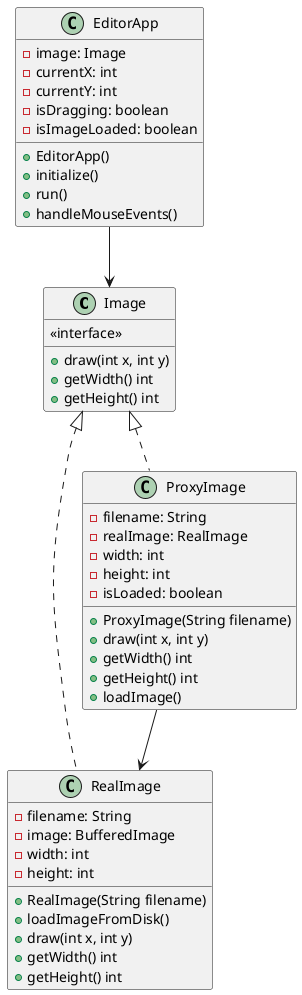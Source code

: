 @startuml
    class Image {
        <<interface>>
        +draw(int x, int y)
        +getWidth() int
        +getHeight() int
    }

    class RealImage {
        -filename: String
        -image: BufferedImage
        -width: int
        -height: int
        +RealImage(String filename)
        +loadImageFromDisk()
        +draw(int x, int y)
        +getWidth() int
        +getHeight() int
    }

    class ProxyImage {
        -filename: String
        -realImage: RealImage
        -width: int
        -height: int
        -isLoaded: boolean
        +ProxyImage(String filename)
        +draw(int x, int y)
        +getWidth() int
        +getHeight() int
        +loadImage()
    }

    class EditorApp {
        -image: Image
        -currentX: int
        -currentY: int
        -isDragging: boolean
        -isImageLoaded: boolean
        +EditorApp()
        +initialize()
        +run()
        +handleMouseEvents()
    }

    Image <|.. RealImage
    Image <|.. ProxyImage
    EditorApp --> Image
    ProxyImage --> RealImage
@enduml